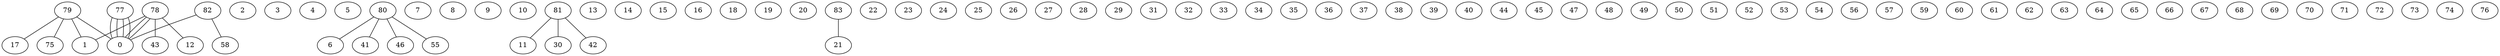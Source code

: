 graph G {
0;
1;
2;
3;
4;
5;
6;
7;
8;
9;
10;
11;
12;
13;
14;
15;
16;
17;
18;
19;
20;
21;
22;
23;
24;
25;
26;
27;
28;
29;
30;
31;
32;
33;
34;
35;
36;
37;
38;
39;
40;
41;
42;
43;
44;
45;
46;
47;
48;
49;
50;
51;
52;
53;
54;
55;
56;
57;
58;
59;
60;
61;
62;
63;
64;
65;
66;
67;
68;
69;
70;
71;
72;
73;
74;
75;
76;
77;
78;
79;
80;
81;
82;
83;
83--21 ;
82--58 ;
82--0 ;
81--42 ;
81--30 ;
81--11 ;
80--46 ;
80--6 ;
80--55 ;
80--41 ;
79--17 ;
79--75 ;
79--1 ;
79--0 ;
78--12 ;
78--43 ;
78--1 ;
78--0 ;
78--0 ;
77--0 ;
77--0 ;
77--0 ;
77--0 ;
}
